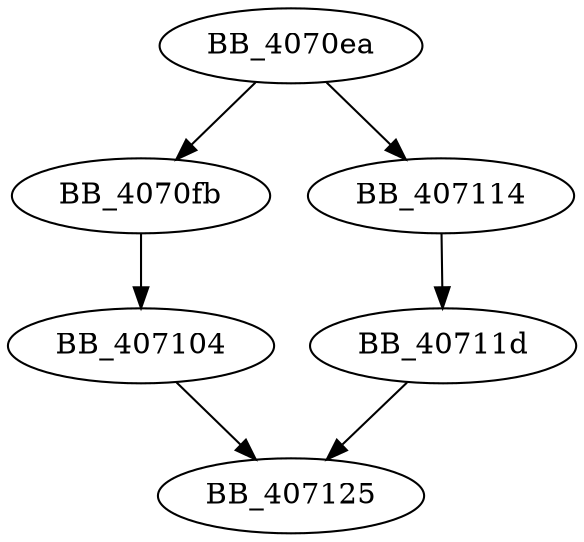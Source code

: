 DiGraph __fassign_l{
BB_4070ea->BB_4070fb
BB_4070ea->BB_407114
BB_4070fb->BB_407104
BB_407104->BB_407125
BB_407114->BB_40711d
BB_40711d->BB_407125
}
